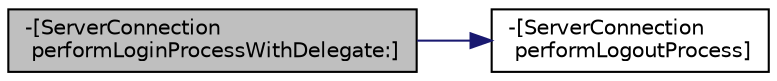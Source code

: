 digraph "-[ServerConnection performLoginProcessWithDelegate:]"
{
  edge [fontname="Helvetica",fontsize="10",labelfontname="Helvetica",labelfontsize="10"];
  node [fontname="Helvetica",fontsize="10",shape=record];
  rankdir="LR";
  Node1 [label="-[ServerConnection\l performLoginProcessWithDelegate:]",height=0.2,width=0.4,color="black", fillcolor="grey75", style="filled" fontcolor="black"];
  Node1 -> Node2 [color="midnightblue",fontsize="10",style="solid",fontname="Helvetica"];
  Node2 [label="-[ServerConnection\l performLogoutProcess]",height=0.2,width=0.4,color="black", fillcolor="white", style="filled",URL="$interface_server_connection.html#aafc7629b82adc8a179e35f6f12d9ed2d"];
}
